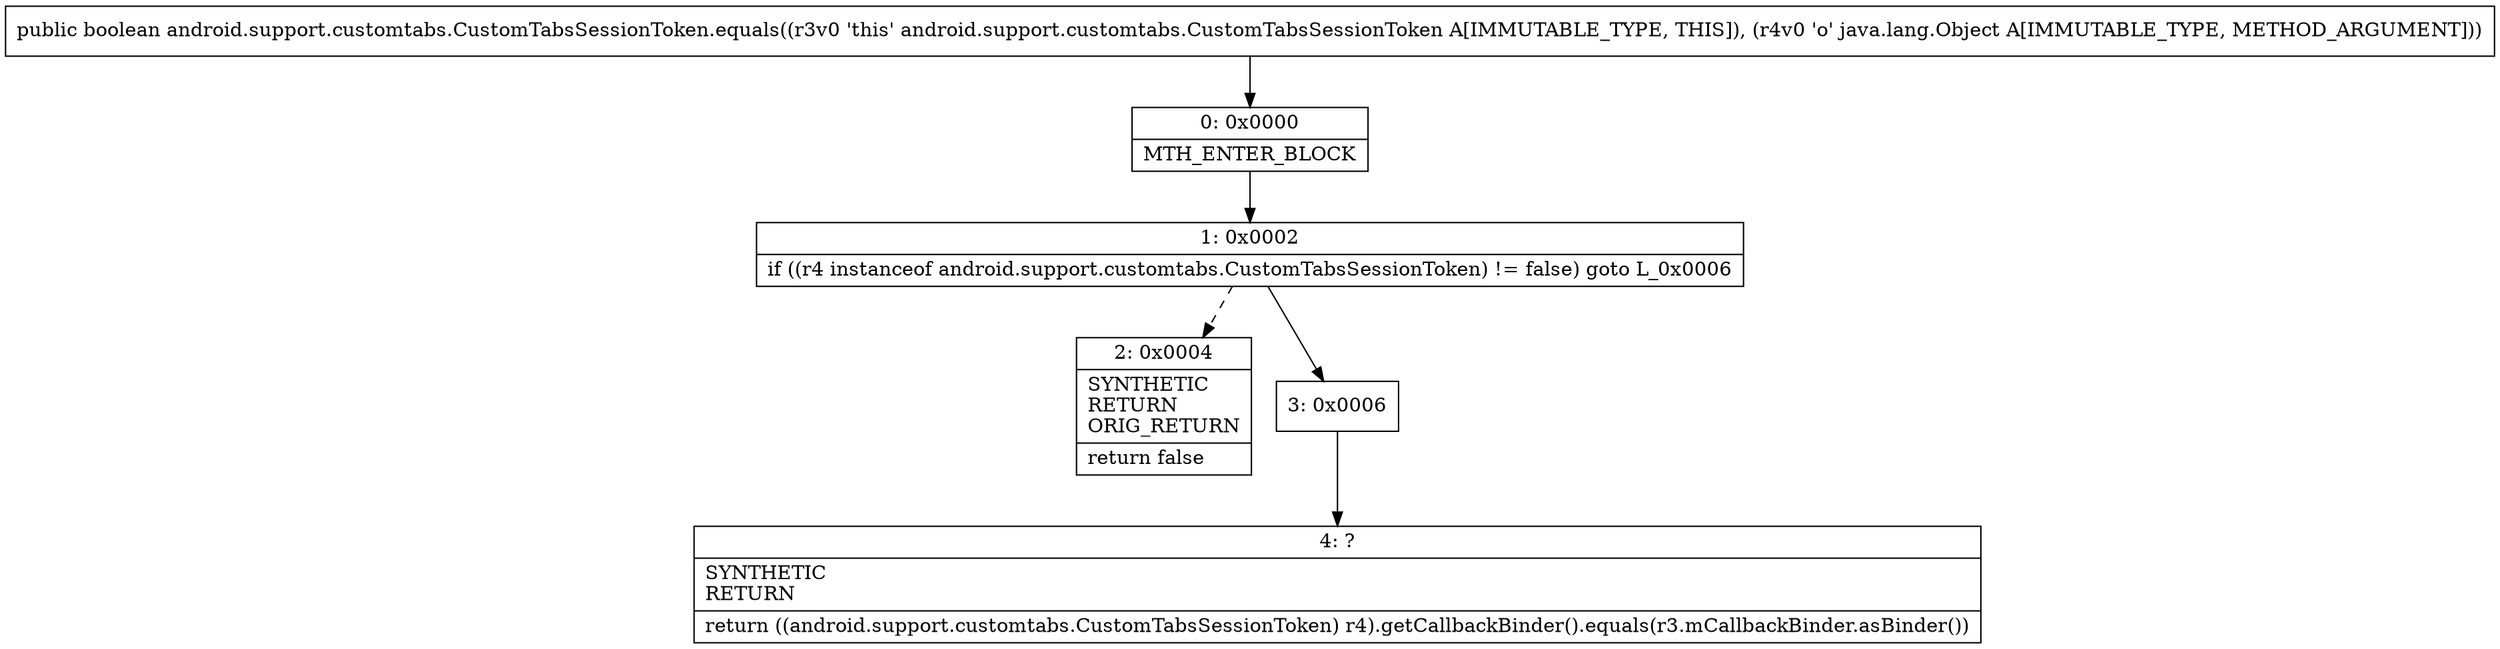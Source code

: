 digraph "CFG forandroid.support.customtabs.CustomTabsSessionToken.equals(Ljava\/lang\/Object;)Z" {
Node_0 [shape=record,label="{0\:\ 0x0000|MTH_ENTER_BLOCK\l}"];
Node_1 [shape=record,label="{1\:\ 0x0002|if ((r4 instanceof android.support.customtabs.CustomTabsSessionToken) != false) goto L_0x0006\l}"];
Node_2 [shape=record,label="{2\:\ 0x0004|SYNTHETIC\lRETURN\lORIG_RETURN\l|return false\l}"];
Node_3 [shape=record,label="{3\:\ 0x0006}"];
Node_4 [shape=record,label="{4\:\ ?|SYNTHETIC\lRETURN\l|return ((android.support.customtabs.CustomTabsSessionToken) r4).getCallbackBinder().equals(r3.mCallbackBinder.asBinder())\l}"];
MethodNode[shape=record,label="{public boolean android.support.customtabs.CustomTabsSessionToken.equals((r3v0 'this' android.support.customtabs.CustomTabsSessionToken A[IMMUTABLE_TYPE, THIS]), (r4v0 'o' java.lang.Object A[IMMUTABLE_TYPE, METHOD_ARGUMENT])) }"];
MethodNode -> Node_0;
Node_0 -> Node_1;
Node_1 -> Node_2[style=dashed];
Node_1 -> Node_3;
Node_3 -> Node_4;
}

